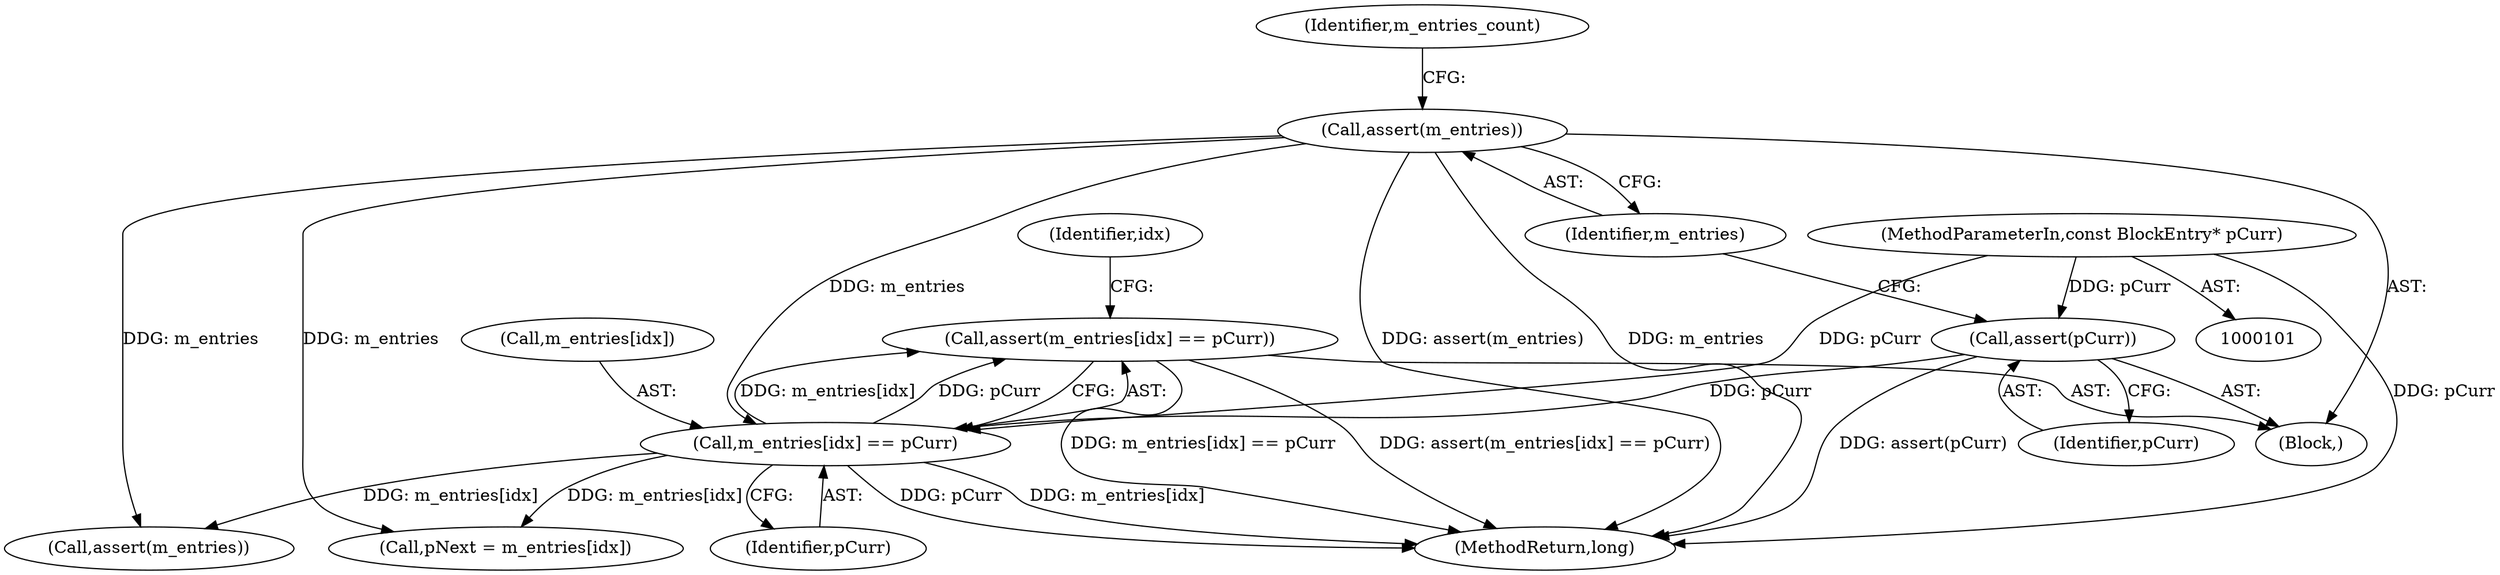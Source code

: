 digraph "1_Android_04839626ed859623901ebd3a5fd483982186b59d_107@API" {
"1000122" [label="(Call,assert(m_entries[idx] == pCurr))"];
"1000123" [label="(Call,m_entries[idx] == pCurr)"];
"1000107" [label="(Call,assert(m_entries))"];
"1000105" [label="(Call,assert(pCurr))"];
"1000102" [label="(MethodParameterIn,const BlockEntry* pCurr)"];
"1000107" [label="(Call,assert(m_entries))"];
"1000108" [label="(Identifier,m_entries)"];
"1000184" [label="(MethodReturn,long)"];
"1000127" [label="(Identifier,pCurr)"];
"1000111" [label="(Identifier,m_entries_count)"];
"1000122" [label="(Call,assert(m_entries[idx] == pCurr))"];
"1000164" [label="(Call,assert(m_entries))"];
"1000124" [label="(Call,m_entries[idx])"];
"1000102" [label="(MethodParameterIn,const BlockEntry* pCurr)"];
"1000175" [label="(Call,pNext = m_entries[idx])"];
"1000104" [label="(Block,)"];
"1000106" [label="(Identifier,pCurr)"];
"1000123" [label="(Call,m_entries[idx] == pCurr)"];
"1000105" [label="(Call,assert(pCurr))"];
"1000129" [label="(Identifier,idx)"];
"1000122" -> "1000104"  [label="AST: "];
"1000122" -> "1000123"  [label="CFG: "];
"1000123" -> "1000122"  [label="AST: "];
"1000129" -> "1000122"  [label="CFG: "];
"1000122" -> "1000184"  [label="DDG: m_entries[idx] == pCurr"];
"1000122" -> "1000184"  [label="DDG: assert(m_entries[idx] == pCurr)"];
"1000123" -> "1000122"  [label="DDG: m_entries[idx]"];
"1000123" -> "1000122"  [label="DDG: pCurr"];
"1000123" -> "1000127"  [label="CFG: "];
"1000124" -> "1000123"  [label="AST: "];
"1000127" -> "1000123"  [label="AST: "];
"1000123" -> "1000184"  [label="DDG: pCurr"];
"1000123" -> "1000184"  [label="DDG: m_entries[idx]"];
"1000107" -> "1000123"  [label="DDG: m_entries"];
"1000105" -> "1000123"  [label="DDG: pCurr"];
"1000102" -> "1000123"  [label="DDG: pCurr"];
"1000123" -> "1000164"  [label="DDG: m_entries[idx]"];
"1000123" -> "1000175"  [label="DDG: m_entries[idx]"];
"1000107" -> "1000104"  [label="AST: "];
"1000107" -> "1000108"  [label="CFG: "];
"1000108" -> "1000107"  [label="AST: "];
"1000111" -> "1000107"  [label="CFG: "];
"1000107" -> "1000184"  [label="DDG: m_entries"];
"1000107" -> "1000184"  [label="DDG: assert(m_entries)"];
"1000107" -> "1000164"  [label="DDG: m_entries"];
"1000107" -> "1000175"  [label="DDG: m_entries"];
"1000105" -> "1000104"  [label="AST: "];
"1000105" -> "1000106"  [label="CFG: "];
"1000106" -> "1000105"  [label="AST: "];
"1000108" -> "1000105"  [label="CFG: "];
"1000105" -> "1000184"  [label="DDG: assert(pCurr)"];
"1000102" -> "1000105"  [label="DDG: pCurr"];
"1000102" -> "1000101"  [label="AST: "];
"1000102" -> "1000184"  [label="DDG: pCurr"];
}
